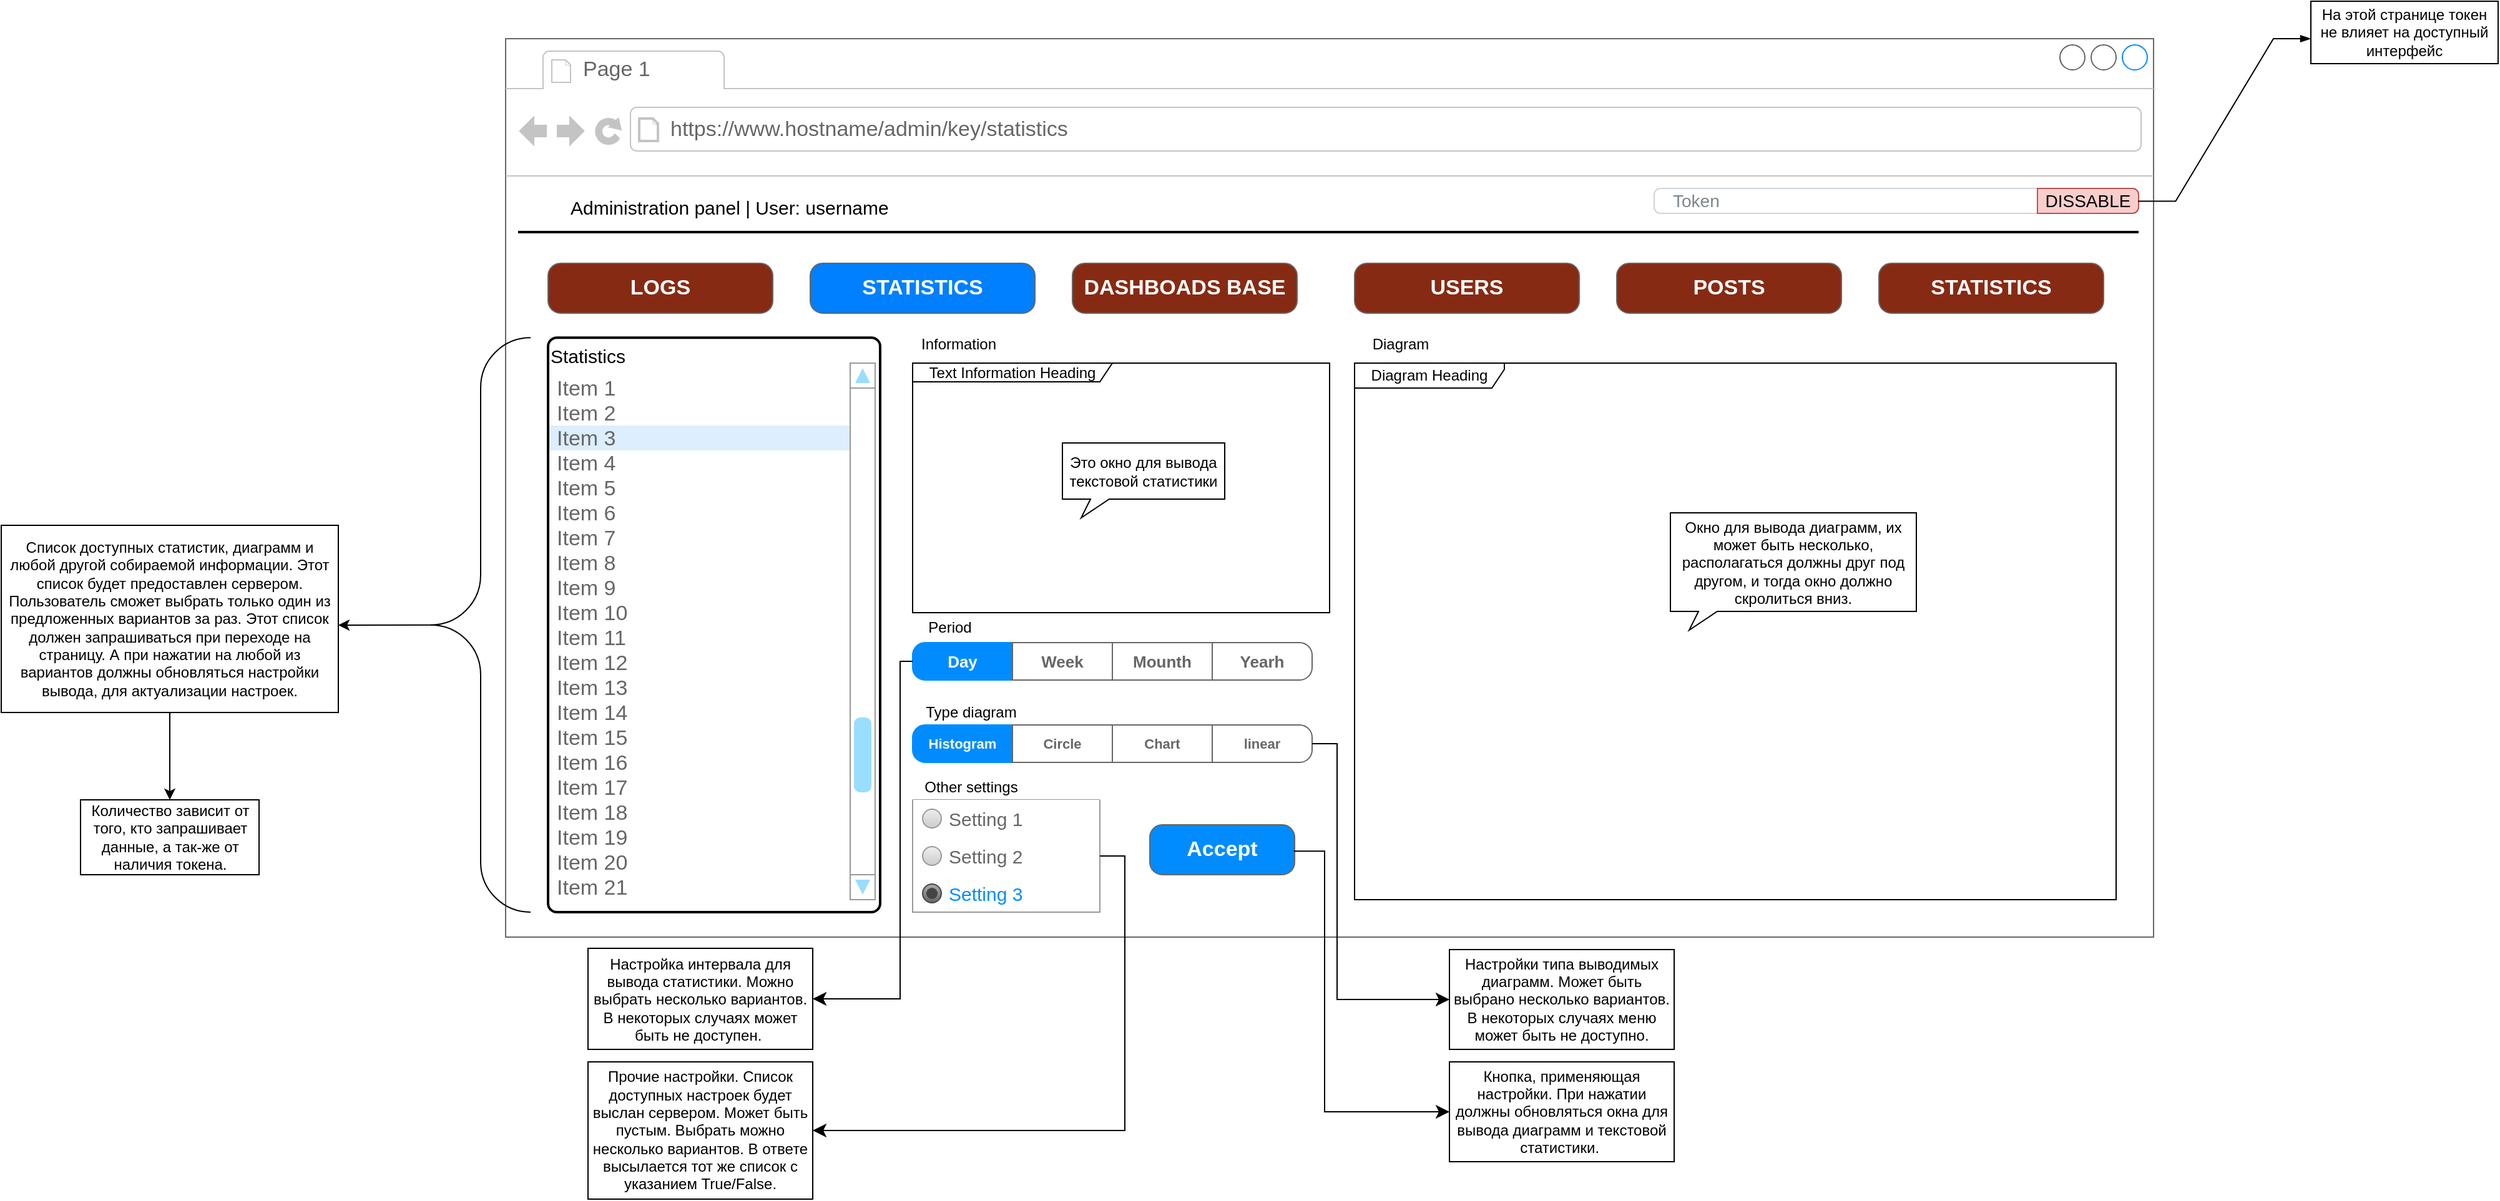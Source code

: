 <mxfile version="24.7.16">
  <diagram name="Страница — 1" id="I9b2rhlldtggpzdVo2Wk">
    <mxGraphModel dx="4300" dy="608" grid="1" gridSize="10" guides="1" tooltips="1" connect="1" arrows="1" fold="1" page="1" pageScale="1" pageWidth="827" pageHeight="1169" background="#ffffff" math="0" shadow="0">
      <root>
        <mxCell id="0" />
        <mxCell id="1" parent="0" />
        <mxCell id="IYKv4-9v9WQwq1Tj8tWP-198" value="" style="strokeWidth=1;shadow=0;dashed=0;align=left;html=1;shape=mxgraph.mockup.containers.browserWindow;rSize=0;strokeColor=#666666;strokeColor2=#008cff;strokeColor3=#c4c4c4;mainText=,;recursiveResize=0;" parent="1" vertex="1">
          <mxGeometry x="-246" y="1400" width="1320" height="720" as="geometry" />
        </mxCell>
        <mxCell id="s_VWt_YX_d3jBP4qg5vm-97" value="&lt;font style=&quot;font-size: 15px;&quot; color=&quot;#000000&quot;&gt;Statistics&lt;/font&gt;" style="swimlane;strokeColor=none;swimlaneFillColor=#FFFFFF;fillColor=#ffffff;fontColor=#008CFF;fontStyle=0;childLayout=stackLayout;horizontal=1;startSize=30;horizontalStack=0;resizeParent=1;resizeParentMax=0;resizeLast=0;collapsible=0;marginBottom=0;whiteSpace=wrap;html=1;fontSize=17;align=left;" vertex="1" parent="IYKv4-9v9WQwq1Tj8tWP-198">
          <mxGeometry x="34" y="240" width="246" height="450" as="geometry" />
        </mxCell>
        <mxCell id="s_VWt_YX_d3jBP4qg5vm-98" value="Item 1" style="text;spacing=0;strokeColor=none;align=left;verticalAlign=middle;spacingLeft=7;spacingRight=10;overflow=hidden;points=[[0,0.5],[1,0.5]];portConstraint=eastwest;rotatable=0;whiteSpace=wrap;html=1;fillColor=none;fontColor=#666666;fontSize=17;" vertex="1" parent="s_VWt_YX_d3jBP4qg5vm-97">
          <mxGeometry y="30" width="246" height="20" as="geometry" />
        </mxCell>
        <mxCell id="s_VWt_YX_d3jBP4qg5vm-99" value="Item 2" style="text;spacing=0;strokeColor=none;align=left;verticalAlign=middle;spacingLeft=7;spacingRight=10;overflow=hidden;points=[[0,0.5],[1,0.5]];portConstraint=eastwest;rotatable=0;whiteSpace=wrap;html=1;rSize=5;fillColor=none;fontColor=#666666;fontSize=17;" vertex="1" parent="s_VWt_YX_d3jBP4qg5vm-97">
          <mxGeometry y="50" width="246" height="20" as="geometry" />
        </mxCell>
        <mxCell id="s_VWt_YX_d3jBP4qg5vm-100" value="Item 3" style="text;spacing=0;strokeColor=none;align=left;verticalAlign=middle;spacingLeft=7;spacingRight=10;overflow=hidden;points=[[0,0.5],[1,0.5]];portConstraint=eastwest;rotatable=0;whiteSpace=wrap;html=1;rSize=5;fillColor=#DDEEFF;fontColor=#666666;fontSize=17;" vertex="1" parent="s_VWt_YX_d3jBP4qg5vm-97">
          <mxGeometry y="70" width="246" height="20" as="geometry" />
        </mxCell>
        <mxCell id="s_VWt_YX_d3jBP4qg5vm-101" value="Item 4" style="text;spacing=0;strokeColor=none;align=left;verticalAlign=middle;spacingLeft=7;spacingRight=10;overflow=hidden;points=[[0,0.5],[1,0.5]];portConstraint=eastwest;rotatable=0;whiteSpace=wrap;html=1;fillColor=none;fontColor=#666666;fontSize=17;" vertex="1" parent="s_VWt_YX_d3jBP4qg5vm-97">
          <mxGeometry y="90" width="246" height="20" as="geometry" />
        </mxCell>
        <mxCell id="s_VWt_YX_d3jBP4qg5vm-115" value="Item 5" style="text;spacing=0;strokeColor=none;align=left;verticalAlign=middle;spacingLeft=7;spacingRight=10;overflow=hidden;points=[[0,0.5],[1,0.5]];portConstraint=eastwest;rotatable=0;whiteSpace=wrap;html=1;fillColor=none;fontColor=#666666;fontSize=17;" vertex="1" parent="s_VWt_YX_d3jBP4qg5vm-97">
          <mxGeometry y="110" width="246" height="20" as="geometry" />
        </mxCell>
        <mxCell id="s_VWt_YX_d3jBP4qg5vm-116" value="Item 6" style="text;spacing=0;strokeColor=none;align=left;verticalAlign=middle;spacingLeft=7;spacingRight=10;overflow=hidden;points=[[0,0.5],[1,0.5]];portConstraint=eastwest;rotatable=0;whiteSpace=wrap;html=1;fillColor=none;fontColor=#666666;fontSize=17;" vertex="1" parent="s_VWt_YX_d3jBP4qg5vm-97">
          <mxGeometry y="130" width="246" height="20" as="geometry" />
        </mxCell>
        <mxCell id="s_VWt_YX_d3jBP4qg5vm-117" value="Item 7" style="text;spacing=0;strokeColor=none;align=left;verticalAlign=middle;spacingLeft=7;spacingRight=10;overflow=hidden;points=[[0,0.5],[1,0.5]];portConstraint=eastwest;rotatable=0;whiteSpace=wrap;html=1;fillColor=none;fontColor=#666666;fontSize=17;" vertex="1" parent="s_VWt_YX_d3jBP4qg5vm-97">
          <mxGeometry y="150" width="246" height="20" as="geometry" />
        </mxCell>
        <mxCell id="s_VWt_YX_d3jBP4qg5vm-118" value="Item 8" style="text;spacing=0;strokeColor=none;align=left;verticalAlign=middle;spacingLeft=7;spacingRight=10;overflow=hidden;points=[[0,0.5],[1,0.5]];portConstraint=eastwest;rotatable=0;whiteSpace=wrap;html=1;fillColor=none;fontColor=#666666;fontSize=17;" vertex="1" parent="s_VWt_YX_d3jBP4qg5vm-97">
          <mxGeometry y="170" width="246" height="20" as="geometry" />
        </mxCell>
        <mxCell id="s_VWt_YX_d3jBP4qg5vm-119" value="Item 9" style="text;spacing=0;strokeColor=none;align=left;verticalAlign=middle;spacingLeft=7;spacingRight=10;overflow=hidden;points=[[0,0.5],[1,0.5]];portConstraint=eastwest;rotatable=0;whiteSpace=wrap;html=1;fillColor=none;fontColor=#666666;fontSize=17;" vertex="1" parent="s_VWt_YX_d3jBP4qg5vm-97">
          <mxGeometry y="190" width="246" height="20" as="geometry" />
        </mxCell>
        <mxCell id="s_VWt_YX_d3jBP4qg5vm-120" value="Item 10" style="text;spacing=0;strokeColor=none;align=left;verticalAlign=middle;spacingLeft=7;spacingRight=10;overflow=hidden;points=[[0,0.5],[1,0.5]];portConstraint=eastwest;rotatable=0;whiteSpace=wrap;html=1;fillColor=none;fontColor=#666666;fontSize=17;" vertex="1" parent="s_VWt_YX_d3jBP4qg5vm-97">
          <mxGeometry y="210" width="246" height="20" as="geometry" />
        </mxCell>
        <mxCell id="s_VWt_YX_d3jBP4qg5vm-121" value="Item 11" style="text;spacing=0;strokeColor=none;align=left;verticalAlign=middle;spacingLeft=7;spacingRight=10;overflow=hidden;points=[[0,0.5],[1,0.5]];portConstraint=eastwest;rotatable=0;whiteSpace=wrap;html=1;fillColor=none;fontColor=#666666;fontSize=17;" vertex="1" parent="s_VWt_YX_d3jBP4qg5vm-97">
          <mxGeometry y="230" width="246" height="20" as="geometry" />
        </mxCell>
        <mxCell id="s_VWt_YX_d3jBP4qg5vm-122" value="Item 12" style="text;spacing=0;strokeColor=none;align=left;verticalAlign=middle;spacingLeft=7;spacingRight=10;overflow=hidden;points=[[0,0.5],[1,0.5]];portConstraint=eastwest;rotatable=0;whiteSpace=wrap;html=1;fillColor=none;fontColor=#666666;fontSize=17;" vertex="1" parent="s_VWt_YX_d3jBP4qg5vm-97">
          <mxGeometry y="250" width="246" height="20" as="geometry" />
        </mxCell>
        <mxCell id="s_VWt_YX_d3jBP4qg5vm-123" value="Item 13" style="text;spacing=0;strokeColor=none;align=left;verticalAlign=middle;spacingLeft=7;spacingRight=10;overflow=hidden;points=[[0,0.5],[1,0.5]];portConstraint=eastwest;rotatable=0;whiteSpace=wrap;html=1;fillColor=none;fontColor=#666666;fontSize=17;" vertex="1" parent="s_VWt_YX_d3jBP4qg5vm-97">
          <mxGeometry y="270" width="246" height="20" as="geometry" />
        </mxCell>
        <mxCell id="s_VWt_YX_d3jBP4qg5vm-124" value="Item 14" style="text;spacing=0;strokeColor=none;align=left;verticalAlign=middle;spacingLeft=7;spacingRight=10;overflow=hidden;points=[[0,0.5],[1,0.5]];portConstraint=eastwest;rotatable=0;whiteSpace=wrap;html=1;fillColor=none;fontColor=#666666;fontSize=17;" vertex="1" parent="s_VWt_YX_d3jBP4qg5vm-97">
          <mxGeometry y="290" width="246" height="20" as="geometry" />
        </mxCell>
        <mxCell id="s_VWt_YX_d3jBP4qg5vm-125" value="Item 15" style="text;spacing=0;strokeColor=none;align=left;verticalAlign=middle;spacingLeft=7;spacingRight=10;overflow=hidden;points=[[0,0.5],[1,0.5]];portConstraint=eastwest;rotatable=0;whiteSpace=wrap;html=1;fillColor=none;fontColor=#666666;fontSize=17;" vertex="1" parent="s_VWt_YX_d3jBP4qg5vm-97">
          <mxGeometry y="310" width="246" height="20" as="geometry" />
        </mxCell>
        <mxCell id="s_VWt_YX_d3jBP4qg5vm-126" value="Item 16" style="text;spacing=0;strokeColor=none;align=left;verticalAlign=middle;spacingLeft=7;spacingRight=10;overflow=hidden;points=[[0,0.5],[1,0.5]];portConstraint=eastwest;rotatable=0;whiteSpace=wrap;html=1;fillColor=none;fontColor=#666666;fontSize=17;" vertex="1" parent="s_VWt_YX_d3jBP4qg5vm-97">
          <mxGeometry y="330" width="246" height="20" as="geometry" />
        </mxCell>
        <mxCell id="s_VWt_YX_d3jBP4qg5vm-127" value="Item 17" style="text;spacing=0;strokeColor=none;align=left;verticalAlign=middle;spacingLeft=7;spacingRight=10;overflow=hidden;points=[[0,0.5],[1,0.5]];portConstraint=eastwest;rotatable=0;whiteSpace=wrap;html=1;fillColor=none;fontColor=#666666;fontSize=17;" vertex="1" parent="s_VWt_YX_d3jBP4qg5vm-97">
          <mxGeometry y="350" width="246" height="20" as="geometry" />
        </mxCell>
        <mxCell id="s_VWt_YX_d3jBP4qg5vm-128" value="Item 18" style="text;spacing=0;strokeColor=none;align=left;verticalAlign=middle;spacingLeft=7;spacingRight=10;overflow=hidden;points=[[0,0.5],[1,0.5]];portConstraint=eastwest;rotatable=0;whiteSpace=wrap;html=1;fillColor=none;fontColor=#666666;fontSize=17;" vertex="1" parent="s_VWt_YX_d3jBP4qg5vm-97">
          <mxGeometry y="370" width="246" height="20" as="geometry" />
        </mxCell>
        <mxCell id="s_VWt_YX_d3jBP4qg5vm-129" value="Item 19" style="text;spacing=0;strokeColor=none;align=left;verticalAlign=middle;spacingLeft=7;spacingRight=10;overflow=hidden;points=[[0,0.5],[1,0.5]];portConstraint=eastwest;rotatable=0;whiteSpace=wrap;html=1;fillColor=none;fontColor=#666666;fontSize=17;" vertex="1" parent="s_VWt_YX_d3jBP4qg5vm-97">
          <mxGeometry y="390" width="246" height="20" as="geometry" />
        </mxCell>
        <mxCell id="s_VWt_YX_d3jBP4qg5vm-132" value="Item 20" style="text;spacing=0;strokeColor=none;align=left;verticalAlign=middle;spacingLeft=7;spacingRight=10;overflow=hidden;points=[[0,0.5],[1,0.5]];portConstraint=eastwest;rotatable=0;whiteSpace=wrap;html=1;fillColor=none;fontColor=#666666;fontSize=17;" vertex="1" parent="s_VWt_YX_d3jBP4qg5vm-97">
          <mxGeometry y="410" width="246" height="20" as="geometry" />
        </mxCell>
        <mxCell id="s_VWt_YX_d3jBP4qg5vm-133" value="Item 21" style="text;spacing=0;strokeColor=none;align=left;verticalAlign=middle;spacingLeft=7;spacingRight=10;overflow=hidden;points=[[0,0.5],[1,0.5]];portConstraint=eastwest;rotatable=0;whiteSpace=wrap;html=1;fillColor=none;fontColor=#666666;fontSize=17;" vertex="1" parent="s_VWt_YX_d3jBP4qg5vm-97">
          <mxGeometry y="430" width="246" height="20" as="geometry" />
        </mxCell>
        <mxCell id="IYKv4-9v9WQwq1Tj8tWP-199" value="Page 1" style="strokeWidth=1;shadow=0;dashed=0;align=center;html=1;shape=mxgraph.mockup.containers.anchor;fontSize=17;fontColor=#666666;align=left;whiteSpace=wrap;" parent="IYKv4-9v9WQwq1Tj8tWP-198" vertex="1">
          <mxGeometry x="60" y="12" width="110" height="26" as="geometry" />
        </mxCell>
        <mxCell id="IYKv4-9v9WQwq1Tj8tWP-200" value="https://www.hostname/admin/key/statistics" style="strokeWidth=1;shadow=0;dashed=0;align=center;html=1;shape=mxgraph.mockup.containers.anchor;rSize=0;fontSize=17;fontColor=#666666;align=left;" parent="IYKv4-9v9WQwq1Tj8tWP-198" vertex="1">
          <mxGeometry x="130" y="60" width="660" height="26" as="geometry" />
        </mxCell>
        <mxCell id="IYKv4-9v9WQwq1Tj8tWP-201" value="Token" style="html=1;shadow=0;dashed=0;shape=mxgraph.bootstrap.rrect;rSize=5;strokeColor=#CED4DA;html=1;whiteSpace=wrap;fillColor=#FFFFFF;fontColor=#7D868C;align=left;spacingLeft=0;spacing=15;fontSize=14;" parent="IYKv4-9v9WQwq1Tj8tWP-198" vertex="1">
          <mxGeometry x="920" y="120" width="388" height="20" as="geometry" />
        </mxCell>
        <mxCell id="IYKv4-9v9WQwq1Tj8tWP-202" value="DISSABLE" style="html=1;shadow=0;dashed=0;shape=mxgraph.bootstrap.rightButton;strokeColor=#b85450;fillColor=#f8cecc;rSize=5;perimeter=none;whiteSpace=wrap;resizeHeight=1;fontSize=14;labelBackgroundColor=none;" parent="IYKv4-9v9WQwq1Tj8tWP-201" vertex="1">
          <mxGeometry x="1" width="81" height="20" relative="1" as="geometry">
            <mxPoint x="-81" as="offset" />
          </mxGeometry>
        </mxCell>
        <mxCell id="IYKv4-9v9WQwq1Tj8tWP-203" value="" style="line;strokeWidth=2;html=1;textOpacity=20;" parent="IYKv4-9v9WQwq1Tj8tWP-198" vertex="1">
          <mxGeometry x="10" y="150" width="1298" height="10" as="geometry" />
        </mxCell>
        <mxCell id="IYKv4-9v9WQwq1Tj8tWP-204" value="&lt;font style=&quot;font-size: 15px;&quot;&gt;Administration panel | User: username&lt;/font&gt;" style="text;html=1;align=left;verticalAlign=middle;whiteSpace=wrap;rounded=0;" parent="IYKv4-9v9WQwq1Tj8tWP-198" vertex="1">
          <mxGeometry x="50" y="120" width="320" height="30" as="geometry" />
        </mxCell>
        <mxCell id="IYKv4-9v9WQwq1Tj8tWP-211" value="" style="group" parent="IYKv4-9v9WQwq1Tj8tWP-198" vertex="1" connectable="0">
          <mxGeometry x="34" y="180" width="1230" height="40" as="geometry" />
        </mxCell>
        <mxCell id="IYKv4-9v9WQwq1Tj8tWP-212" value="LOGS" style="strokeWidth=1;shadow=0;dashed=0;align=center;html=1;shape=mxgraph.mockup.buttons.button;strokeColor=#666666;fontColor=#ffffff;mainText=;buttonStyle=round;fontSize=17;fontStyle=1;fillColor=#872A13;whiteSpace=wrap;" parent="IYKv4-9v9WQwq1Tj8tWP-211" vertex="1">
          <mxGeometry width="180" height="40" as="geometry" />
        </mxCell>
        <mxCell id="IYKv4-9v9WQwq1Tj8tWP-213" value="STATISTICS" style="strokeWidth=1;shadow=0;dashed=0;align=center;html=1;shape=mxgraph.mockup.buttons.button;strokeColor=#666666;fontColor=#ffffff;mainText=;buttonStyle=round;fontSize=17;fontStyle=1;fillColor=#007FFF;whiteSpace=wrap;" parent="IYKv4-9v9WQwq1Tj8tWP-211" vertex="1">
          <mxGeometry x="210" width="180" height="40" as="geometry" />
        </mxCell>
        <mxCell id="IYKv4-9v9WQwq1Tj8tWP-214" value="DASHBOADS BASE" style="strokeWidth=1;shadow=0;dashed=0;align=center;html=1;shape=mxgraph.mockup.buttons.button;strokeColor=#666666;fontColor=#ffffff;mainText=;buttonStyle=round;fontSize=17;fontStyle=1;fillColor=#872A13;whiteSpace=wrap;" parent="IYKv4-9v9WQwq1Tj8tWP-211" vertex="1">
          <mxGeometry x="420" width="180" height="40" as="geometry" />
        </mxCell>
        <mxCell id="IYKv4-9v9WQwq1Tj8tWP-215" value="USERS" style="strokeWidth=1;shadow=0;dashed=0;align=center;html=1;shape=mxgraph.mockup.buttons.button;strokeColor=#666666;fontColor=#ffffff;mainText=;buttonStyle=round;fontSize=17;fontStyle=1;fillColor=#872A13;whiteSpace=wrap;" parent="IYKv4-9v9WQwq1Tj8tWP-211" vertex="1">
          <mxGeometry x="646" width="180" height="40" as="geometry" />
        </mxCell>
        <mxCell id="IYKv4-9v9WQwq1Tj8tWP-216" value="POSTS" style="strokeWidth=1;shadow=0;dashed=0;align=center;html=1;shape=mxgraph.mockup.buttons.button;strokeColor=#666666;fontColor=#ffffff;mainText=;buttonStyle=round;fontSize=17;fontStyle=1;fillColor=#872A13;whiteSpace=wrap;" parent="IYKv4-9v9WQwq1Tj8tWP-211" vertex="1">
          <mxGeometry x="856" width="180" height="40" as="geometry" />
        </mxCell>
        <mxCell id="IYKv4-9v9WQwq1Tj8tWP-217" value="STATISTICS" style="strokeWidth=1;shadow=0;dashed=0;align=center;html=1;shape=mxgraph.mockup.buttons.button;strokeColor=#666666;fontColor=#ffffff;mainText=;buttonStyle=round;fontSize=17;fontStyle=1;fillColor=#872A13;whiteSpace=wrap;" parent="IYKv4-9v9WQwq1Tj8tWP-211" vertex="1">
          <mxGeometry x="1066" width="180" height="40" as="geometry" />
        </mxCell>
        <mxCell id="s_VWt_YX_d3jBP4qg5vm-30" value="Text Information Heading" style="shape=umlFrame;whiteSpace=wrap;html=1;pointerEvents=0;recursiveResize=0;container=1;collapsible=0;width=160;height=15;" vertex="1" parent="IYKv4-9v9WQwq1Tj8tWP-198">
          <mxGeometry x="326" y="260" width="334" height="200" as="geometry" />
        </mxCell>
        <mxCell id="s_VWt_YX_d3jBP4qg5vm-141" value="Это окно для вывода текстовой статистики" style="whiteSpace=wrap;html=1;shape=mxgraph.basic.rectCallout;dx=30;dy=15;boundedLbl=1;" vertex="1" parent="s_VWt_YX_d3jBP4qg5vm-30">
          <mxGeometry x="120" y="64" width="130" height="60" as="geometry" />
        </mxCell>
        <mxCell id="s_VWt_YX_d3jBP4qg5vm-34" value="Diagram Heading" style="shape=umlFrame;whiteSpace=wrap;html=1;pointerEvents=0;recursiveResize=0;container=1;collapsible=0;width=120;height=20;" vertex="1" parent="IYKv4-9v9WQwq1Tj8tWP-198">
          <mxGeometry x="680" y="260" width="610" height="430" as="geometry" />
        </mxCell>
        <mxCell id="s_VWt_YX_d3jBP4qg5vm-41" value="Period" style="text;html=1;align=center;verticalAlign=middle;whiteSpace=wrap;rounded=0;" vertex="1" parent="IYKv4-9v9WQwq1Tj8tWP-198">
          <mxGeometry x="326" y="460" width="60" height="24.25" as="geometry" />
        </mxCell>
        <mxCell id="s_VWt_YX_d3jBP4qg5vm-42" value="" style="swimlane;shape=mxgraph.bootstrap.anchor;strokeColor=#666666;fillColor=#ffffff;fontColor=#666666;fontStyle=0;childLayout=stackLayout;horizontal=0;startSize=0;horizontalStack=1;resizeParent=1;resizeParentMax=0;resizeLast=0;collapsible=0;marginBottom=0;whiteSpace=wrap;html=1;fontSize=10;" vertex="1" parent="IYKv4-9v9WQwq1Tj8tWP-198">
          <mxGeometry x="326" y="484" width="320" height="30" as="geometry" />
        </mxCell>
        <mxCell id="s_VWt_YX_d3jBP4qg5vm-43" value="Day" style="text;strokeColor=#008CFF;align=center;verticalAlign=middle;spacingLeft=10;spacingRight=10;overflow=hidden;points=[[0,0.5],[1,0.5]];portConstraint=eastwest;rotatable=0;whiteSpace=wrap;html=1;shape=mxgraph.mockup.leftButton;rSize=10;fillColor=#008CFF;fontColor=#ffffff;fontSize=13;fontStyle=1;" vertex="1" parent="s_VWt_YX_d3jBP4qg5vm-42">
          <mxGeometry width="80" height="30" as="geometry" />
        </mxCell>
        <mxCell id="s_VWt_YX_d3jBP4qg5vm-44" value="Week" style="text;strokeColor=inherit;align=center;verticalAlign=middle;spacingLeft=10;spacingRight=10;overflow=hidden;points=[[0,0.5],[1,0.5]];portConstraint=eastwest;rotatable=0;whiteSpace=wrap;html=1;rSize=5;fillColor=inherit;fontColor=inherit;fontSize=13;fontStyle=1;" vertex="1" parent="s_VWt_YX_d3jBP4qg5vm-42">
          <mxGeometry x="80" width="80" height="30" as="geometry" />
        </mxCell>
        <mxCell id="s_VWt_YX_d3jBP4qg5vm-45" value="Mounth" style="text;strokeColor=inherit;align=center;verticalAlign=middle;spacingLeft=10;spacingRight=10;overflow=hidden;points=[[0,0.5],[1,0.5]];portConstraint=eastwest;rotatable=0;whiteSpace=wrap;html=1;rSize=5;fillColor=inherit;fontColor=inherit;fontSize=13;fontStyle=1;" vertex="1" parent="s_VWt_YX_d3jBP4qg5vm-42">
          <mxGeometry x="160" width="80" height="30" as="geometry" />
        </mxCell>
        <mxCell id="s_VWt_YX_d3jBP4qg5vm-46" value="Yearh" style="text;strokeColor=inherit;align=center;verticalAlign=middle;spacingLeft=10;spacingRight=10;overflow=hidden;points=[[0,0.5],[1,0.5]];portConstraint=eastwest;rotatable=0;whiteSpace=wrap;html=1;shape=mxgraph.mockup.rightButton;rSize=10;fillColor=inherit;fontColor=inherit;fontSize=13;fontStyle=1;spacing=-4;" vertex="1" parent="s_VWt_YX_d3jBP4qg5vm-42">
          <mxGeometry x="240" width="80" height="30" as="geometry" />
        </mxCell>
        <mxCell id="s_VWt_YX_d3jBP4qg5vm-50" value="" style="swimlane;shape=mxgraph.bootstrap.anchor;strokeColor=#666666;fillColor=#ffffff;fontColor=#666666;fontStyle=0;childLayout=stackLayout;horizontal=0;startSize=0;horizontalStack=1;resizeParent=1;resizeParentMax=0;resizeLast=0;collapsible=0;marginBottom=0;whiteSpace=wrap;html=1;fontSize=10;" vertex="1" parent="IYKv4-9v9WQwq1Tj8tWP-198">
          <mxGeometry x="326" y="550" width="320" height="30" as="geometry" />
        </mxCell>
        <mxCell id="s_VWt_YX_d3jBP4qg5vm-51" value="Histogram" style="text;strokeColor=#008CFF;align=center;verticalAlign=middle;spacingLeft=10;spacingRight=10;overflow=hidden;points=[[0,0.5],[1,0.5]];portConstraint=eastwest;rotatable=0;whiteSpace=wrap;html=1;shape=mxgraph.mockup.leftButton;rSize=10;fillColor=#008CFF;fontColor=#ffffff;fontSize=11;fontStyle=1;" vertex="1" parent="s_VWt_YX_d3jBP4qg5vm-50">
          <mxGeometry width="80" height="30" as="geometry" />
        </mxCell>
        <mxCell id="s_VWt_YX_d3jBP4qg5vm-52" value="Circle" style="text;strokeColor=inherit;align=center;verticalAlign=middle;spacingLeft=10;spacingRight=10;overflow=hidden;points=[[0,0.5],[1,0.5]];portConstraint=eastwest;rotatable=0;whiteSpace=wrap;html=1;rSize=5;fillColor=inherit;fontColor=inherit;fontSize=11;fontStyle=1;" vertex="1" parent="s_VWt_YX_d3jBP4qg5vm-50">
          <mxGeometry x="80" width="80" height="30" as="geometry" />
        </mxCell>
        <mxCell id="s_VWt_YX_d3jBP4qg5vm-53" value="Chart" style="text;strokeColor=inherit;align=center;verticalAlign=middle;spacingLeft=10;spacingRight=10;overflow=hidden;points=[[0,0.5],[1,0.5]];portConstraint=eastwest;rotatable=0;whiteSpace=wrap;html=1;rSize=5;fillColor=inherit;fontColor=inherit;fontSize=11;fontStyle=1;" vertex="1" parent="s_VWt_YX_d3jBP4qg5vm-50">
          <mxGeometry x="160" width="80" height="30" as="geometry" />
        </mxCell>
        <mxCell id="s_VWt_YX_d3jBP4qg5vm-54" value="linear" style="text;strokeColor=inherit;align=center;verticalAlign=middle;spacingLeft=10;spacingRight=10;overflow=hidden;points=[[0,0.5],[1,0.5]];portConstraint=eastwest;rotatable=0;whiteSpace=wrap;html=1;shape=mxgraph.mockup.rightButton;rSize=10;fillColor=inherit;fontColor=inherit;fontSize=11;fontStyle=1;spacing=-4;" vertex="1" parent="s_VWt_YX_d3jBP4qg5vm-50">
          <mxGeometry x="240" width="80" height="30" as="geometry" />
        </mxCell>
        <mxCell id="s_VWt_YX_d3jBP4qg5vm-55" value="Type diagram" style="text;html=1;align=center;verticalAlign=middle;whiteSpace=wrap;rounded=0;" vertex="1" parent="IYKv4-9v9WQwq1Tj8tWP-198">
          <mxGeometry x="326" y="530" width="94" height="20" as="geometry" />
        </mxCell>
        <mxCell id="s_VWt_YX_d3jBP4qg5vm-56" value="Information" style="text;html=1;align=center;verticalAlign=middle;whiteSpace=wrap;rounded=0;" vertex="1" parent="IYKv4-9v9WQwq1Tj8tWP-198">
          <mxGeometry x="326" y="230" width="74" height="30" as="geometry" />
        </mxCell>
        <mxCell id="s_VWt_YX_d3jBP4qg5vm-57" value="Diagram" style="text;html=1;align=center;verticalAlign=middle;whiteSpace=wrap;rounded=0;" vertex="1" parent="IYKv4-9v9WQwq1Tj8tWP-198">
          <mxGeometry x="680" y="230" width="74" height="30" as="geometry" />
        </mxCell>
        <mxCell id="s_VWt_YX_d3jBP4qg5vm-85" value="" style="swimlane;strokeColor=#999999;swimlaneFillColor=#FFFFFF;fillColor=#ffffff;fontColor=#666666;fontStyle=0;childLayout=stackLayout;horizontal=1;startSize=0;horizontalStack=0;resizeParent=1;resizeParentMax=0;resizeLast=0;collapsible=0;marginBottom=0;whiteSpace=wrap;html=1;" vertex="1" parent="IYKv4-9v9WQwq1Tj8tWP-198">
          <mxGeometry x="326" y="610" width="150" height="90" as="geometry" />
        </mxCell>
        <mxCell id="s_VWt_YX_d3jBP4qg5vm-86" value="Setting 1" style="text;strokeColor=none;align=left;verticalAlign=middle;spacingLeft=27;spacingRight=10;overflow=hidden;points=[[0,0.5],[1,0.5]];portConstraint=eastwest;rotatable=0;whiteSpace=wrap;html=1;fillColor=none;fontColor=inherit;fontSize=15;" vertex="1" parent="s_VWt_YX_d3jBP4qg5vm-85">
          <mxGeometry width="150" height="30" as="geometry" />
        </mxCell>
        <mxCell id="s_VWt_YX_d3jBP4qg5vm-87" value="" style="shape=ellipse;resizable=0;fillColor=#EEEEEE;strokeColor=#999999;gradientColor=#cccccc;html=1;" vertex="1" parent="s_VWt_YX_d3jBP4qg5vm-86">
          <mxGeometry y="0.5" width="15" height="15" relative="1" as="geometry">
            <mxPoint x="8" y="-7.5" as="offset" />
          </mxGeometry>
        </mxCell>
        <mxCell id="s_VWt_YX_d3jBP4qg5vm-88" value="Setting 2" style="text;strokeColor=none;align=left;verticalAlign=middle;spacingLeft=27;spacingRight=10;overflow=hidden;points=[[0,0.5],[1,0.5]];portConstraint=eastwest;rotatable=0;whiteSpace=wrap;html=1;rSize=5;fillColor=none;fontColor=inherit;fontSize=15;" vertex="1" parent="s_VWt_YX_d3jBP4qg5vm-85">
          <mxGeometry y="30" width="150" height="30" as="geometry" />
        </mxCell>
        <mxCell id="s_VWt_YX_d3jBP4qg5vm-89" value="" style="shape=ellipse;resizable=0;fillColor=#EEEEEE;strokeColor=#999999;gradientColor=#cccccc;html=1;" vertex="1" parent="s_VWt_YX_d3jBP4qg5vm-88">
          <mxGeometry y="0.5" width="15" height="15" relative="1" as="geometry">
            <mxPoint x="8" y="-7.5" as="offset" />
          </mxGeometry>
        </mxCell>
        <mxCell id="s_VWt_YX_d3jBP4qg5vm-90" value="Setting 3" style="text;strokeColor=none;align=left;verticalAlign=middle;spacingLeft=27;spacingRight=10;overflow=hidden;points=[[0,0.5],[1,0.5]];portConstraint=eastwest;rotatable=0;whiteSpace=wrap;html=1;rSize=5;fillColor=none;fontColor=#008CFF;fontSize=15;" vertex="1" parent="s_VWt_YX_d3jBP4qg5vm-85">
          <mxGeometry y="60" width="150" height="30" as="geometry" />
        </mxCell>
        <mxCell id="s_VWt_YX_d3jBP4qg5vm-91" value="" style="shape=ellipse;resizable=0;fillColor=#AAAAAA;gradientColor=#666666;strokeColor=#444444;html=1;" vertex="1" parent="s_VWt_YX_d3jBP4qg5vm-90">
          <mxGeometry y="0.5" width="15" height="15" relative="1" as="geometry">
            <mxPoint x="8" y="-7.5" as="offset" />
          </mxGeometry>
        </mxCell>
        <mxCell id="s_VWt_YX_d3jBP4qg5vm-92" value="" style="shape=ellipse;resizable=0;fillColor=#444444;strokeColor=none;html=1;" vertex="1" parent="s_VWt_YX_d3jBP4qg5vm-91">
          <mxGeometry x="0.2" y="0.2" width="9" height="9" relative="1" as="geometry" />
        </mxCell>
        <mxCell id="s_VWt_YX_d3jBP4qg5vm-95" value="Other settings" style="text;html=1;align=center;verticalAlign=middle;whiteSpace=wrap;rounded=0;" vertex="1" parent="IYKv4-9v9WQwq1Tj8tWP-198">
          <mxGeometry x="326" y="590" width="94" height="20" as="geometry" />
        </mxCell>
        <mxCell id="s_VWt_YX_d3jBP4qg5vm-96" value="Accept" style="strokeWidth=1;shadow=0;dashed=0;align=center;html=1;shape=mxgraph.mockup.buttons.button;strokeColor=#666666;fontColor=#ffffff;mainText=;buttonStyle=round;fontSize=17;fontStyle=1;fillColor=#008cff;whiteSpace=wrap;" vertex="1" parent="IYKv4-9v9WQwq1Tj8tWP-198">
          <mxGeometry x="516" y="630" width="116" height="40" as="geometry" />
        </mxCell>
        <mxCell id="s_VWt_YX_d3jBP4qg5vm-29" value="" style="verticalLabelPosition=bottom;shadow=0;dashed=0;align=center;html=1;verticalAlign=top;strokeWidth=1;shape=mxgraph.mockup.navigation.scrollBar;strokeColor=#999999;barPos=20;fillColor2=#99ddff;strokeColor2=none;direction=north;" vertex="1" parent="IYKv4-9v9WQwq1Tj8tWP-198">
          <mxGeometry x="276" y="260" width="20" height="430" as="geometry" />
        </mxCell>
        <mxCell id="s_VWt_YX_d3jBP4qg5vm-25" value="" style="rounded=1;whiteSpace=wrap;html=1;absoluteArcSize=1;arcSize=14;strokeWidth=2;fillColor=none;" vertex="1" parent="IYKv4-9v9WQwq1Tj8tWP-198">
          <mxGeometry x="34" y="239.63" width="266" height="460.37" as="geometry" />
        </mxCell>
        <mxCell id="s_VWt_YX_d3jBP4qg5vm-134" value="" style="labelPosition=right;align=left;strokeWidth=1;shape=mxgraph.mockup.markup.curlyBrace;html=1;shadow=0;dashed=0;strokeColor=#000000;direction=north;" vertex="1" parent="IYKv4-9v9WQwq1Tj8tWP-198">
          <mxGeometry x="-60" y="239.63" width="80" height="460.37" as="geometry" />
        </mxCell>
        <mxCell id="s_VWt_YX_d3jBP4qg5vm-142" value="Окно для вывода диаграмм, их может быть несколько, располагаться должны друг под другом, и тогда окно должно скролиться вниз." style="whiteSpace=wrap;html=1;shape=mxgraph.basic.rectCallout;dx=30;dy=15;boundedLbl=1;" vertex="1" parent="IYKv4-9v9WQwq1Tj8tWP-198">
          <mxGeometry x="933" y="380" width="197" height="94" as="geometry" />
        </mxCell>
        <mxCell id="s_VWt_YX_d3jBP4qg5vm-135" value="" style="edgeStyle=entityRelationEdgeStyle;fontSize=12;html=1;endArrow=blockThin;endFill=1;startArrow=none;rounded=0;startFill=0;exitX=0.996;exitY=0.512;exitDx=0;exitDy=0;exitPerimeter=0;" edge="1" parent="1" source="IYKv4-9v9WQwq1Tj8tWP-202">
          <mxGeometry width="60" height="60" relative="1" as="geometry">
            <mxPoint x="1190" y="1520" as="sourcePoint" />
            <mxPoint x="1200" y="1400" as="targetPoint" />
          </mxGeometry>
        </mxCell>
        <mxCell id="s_VWt_YX_d3jBP4qg5vm-136" value="На этой странице токен не влияет на доступный интерфейс" style="rounded=0;whiteSpace=wrap;html=1;" vertex="1" parent="1">
          <mxGeometry x="1200" y="1370" width="150" height="50" as="geometry" />
        </mxCell>
        <mxCell id="s_VWt_YX_d3jBP4qg5vm-137" value="" style="endArrow=classic;html=1;rounded=0;exitX=0.5;exitY=0.009;exitDx=0;exitDy=0;exitPerimeter=0;" edge="1" parent="1" source="s_VWt_YX_d3jBP4qg5vm-134">
          <mxGeometry width="50" height="50" relative="1" as="geometry">
            <mxPoint x="-310" y="1870" as="sourcePoint" />
            <mxPoint x="-380" y="1870" as="targetPoint" />
          </mxGeometry>
        </mxCell>
        <mxCell id="s_VWt_YX_d3jBP4qg5vm-138" value="Список доступных статистик, диаграмм и любой другой собираемой информации. Этот список будет предоставлен сервером. Пользователь сможет выбрать только один из предложенных вариантов за раз. Этот список должен запрашиваться при переходе на страницу. А при нажатии на любой из вариантов должны обновляться настройки вывода, для актуализации настроек." style="rounded=0;whiteSpace=wrap;html=1;" vertex="1" parent="1">
          <mxGeometry x="-650" y="1790" width="270" height="150" as="geometry" />
        </mxCell>
        <mxCell id="s_VWt_YX_d3jBP4qg5vm-139" value="" style="endArrow=classic;html=1;rounded=0;exitX=0.5;exitY=1;exitDx=0;exitDy=0;entryX=0.5;entryY=0;entryDx=0;entryDy=0;" edge="1" parent="1" source="s_VWt_YX_d3jBP4qg5vm-138" target="s_VWt_YX_d3jBP4qg5vm-140">
          <mxGeometry width="50" height="50" relative="1" as="geometry">
            <mxPoint x="-730" y="1900" as="sourcePoint" />
            <mxPoint x="-710" y="1865" as="targetPoint" />
          </mxGeometry>
        </mxCell>
        <mxCell id="s_VWt_YX_d3jBP4qg5vm-140" value="Количество зависит от того, кто запрашивает данные, а так-же от наличия токена." style="rounded=0;whiteSpace=wrap;html=1;" vertex="1" parent="1">
          <mxGeometry x="-586.5" y="2010" width="143" height="60" as="geometry" />
        </mxCell>
        <mxCell id="s_VWt_YX_d3jBP4qg5vm-143" value="" style="edgeStyle=elbowEdgeStyle;elbow=horizontal;endArrow=classic;html=1;curved=0;rounded=0;endSize=8;startSize=8;exitX=0;exitY=0.5;exitDx=0;exitDy=0;entryX=1;entryY=0.5;entryDx=0;entryDy=0;" edge="1" parent="1" source="s_VWt_YX_d3jBP4qg5vm-43" target="s_VWt_YX_d3jBP4qg5vm-150">
          <mxGeometry width="50" height="50" relative="1" as="geometry">
            <mxPoint x="-50" y="2270" as="sourcePoint" />
            <mxPoint y="2200" as="targetPoint" />
            <Array as="points">
              <mxPoint x="70" y="2060" />
            </Array>
          </mxGeometry>
        </mxCell>
        <mxCell id="s_VWt_YX_d3jBP4qg5vm-144" value="" style="edgeStyle=elbowEdgeStyle;elbow=horizontal;endArrow=classic;html=1;curved=0;rounded=0;endSize=8;startSize=8;exitX=1;exitY=0.5;exitDx=0;exitDy=0;entryX=0;entryY=0.5;entryDx=0;entryDy=0;" edge="1" parent="1" source="s_VWt_YX_d3jBP4qg5vm-54" target="s_VWt_YX_d3jBP4qg5vm-147">
          <mxGeometry width="50" height="50" relative="1" as="geometry">
            <mxPoint x="480" y="1930" as="sourcePoint" />
            <mxPoint x="490" y="2240" as="targetPoint" />
            <Array as="points">
              <mxPoint x="420" y="2120" />
            </Array>
          </mxGeometry>
        </mxCell>
        <mxCell id="s_VWt_YX_d3jBP4qg5vm-145" value="" style="edgeStyle=elbowEdgeStyle;elbow=horizontal;endArrow=classic;html=1;curved=0;rounded=0;endSize=8;startSize=8;exitX=1;exitY=0.5;exitDx=0;exitDy=0;entryX=1;entryY=0.5;entryDx=0;entryDy=0;" edge="1" parent="1" source="s_VWt_YX_d3jBP4qg5vm-88" target="s_VWt_YX_d3jBP4qg5vm-149">
          <mxGeometry width="50" height="50" relative="1" as="geometry">
            <mxPoint x="190" y="2310" as="sourcePoint" />
            <mxPoint x="200" y="2330" as="targetPoint" />
            <Array as="points">
              <mxPoint x="250" y="2170" />
            </Array>
          </mxGeometry>
        </mxCell>
        <mxCell id="s_VWt_YX_d3jBP4qg5vm-146" value="" style="edgeStyle=elbowEdgeStyle;elbow=horizontal;endArrow=classic;html=1;curved=0;rounded=0;endSize=8;startSize=8;exitX=0.994;exitY=0.527;exitDx=0;exitDy=0;exitPerimeter=0;entryX=0;entryY=0.5;entryDx=0;entryDy=0;" edge="1" parent="1" source="s_VWt_YX_d3jBP4qg5vm-96" target="s_VWt_YX_d3jBP4qg5vm-148">
          <mxGeometry width="50" height="50" relative="1" as="geometry">
            <mxPoint x="310" y="2280" as="sourcePoint" />
            <mxPoint x="510" y="2350" as="targetPoint" />
            <Array as="points">
              <mxPoint x="410" y="2140" />
            </Array>
          </mxGeometry>
        </mxCell>
        <mxCell id="s_VWt_YX_d3jBP4qg5vm-147" value="Настройки типа выводимых диаграмм. Может быть выбрано несколько вариантов. В некоторых случаях меню может быть не доступно." style="rounded=0;whiteSpace=wrap;html=1;" vertex="1" parent="1">
          <mxGeometry x="510" y="2130" width="180" height="80" as="geometry" />
        </mxCell>
        <mxCell id="s_VWt_YX_d3jBP4qg5vm-148" value="Кнопка, применяющая настройки. При нажатии должны обновляться окна для вывода диаграмм и текстовой статистики.&amp;nbsp;" style="rounded=0;whiteSpace=wrap;html=1;" vertex="1" parent="1">
          <mxGeometry x="510" y="2220" width="180" height="80" as="geometry" />
        </mxCell>
        <mxCell id="s_VWt_YX_d3jBP4qg5vm-149" value="Прочие настройки. Список доступных настроек будет выслан сервером. Может быть пустым. Выбрать можно несколько вариантов. В ответе высылается тот же список с указанием True/False." style="rounded=0;whiteSpace=wrap;html=1;" vertex="1" parent="1">
          <mxGeometry x="-180" y="2220" width="180" height="110" as="geometry" />
        </mxCell>
        <mxCell id="s_VWt_YX_d3jBP4qg5vm-150" value="Настройка интервала для вывода статистики. Можно выбрать несколько вариантов. В некоторых случаях может быть не доступен.&amp;nbsp;" style="rounded=0;whiteSpace=wrap;html=1;" vertex="1" parent="1">
          <mxGeometry x="-180" y="2129" width="180" height="81" as="geometry" />
        </mxCell>
      </root>
    </mxGraphModel>
  </diagram>
</mxfile>
